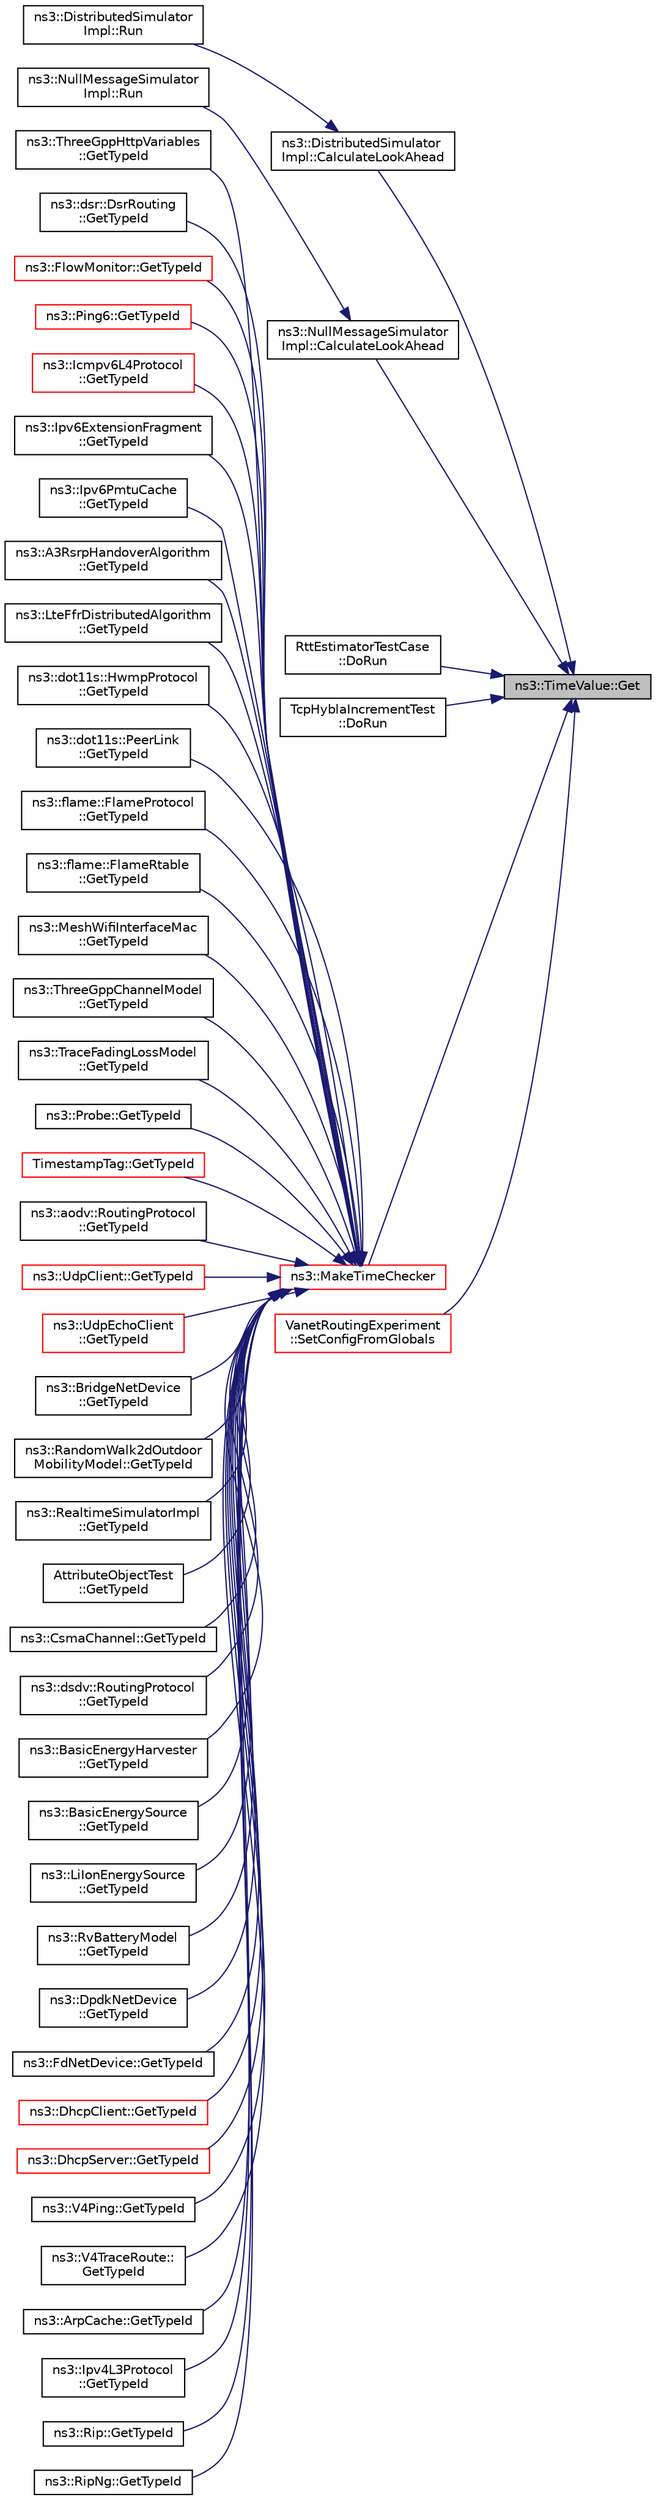 digraph "ns3::TimeValue::Get"
{
 // LATEX_PDF_SIZE
  edge [fontname="Helvetica",fontsize="10",labelfontname="Helvetica",labelfontsize="10"];
  node [fontname="Helvetica",fontsize="10",shape=record];
  rankdir="RL";
  Node1 [label="ns3::TimeValue::Get",height=0.2,width=0.4,color="black", fillcolor="grey75", style="filled", fontcolor="black",tooltip=" "];
  Node1 -> Node2 [dir="back",color="midnightblue",fontsize="10",style="solid",fontname="Helvetica"];
  Node2 [label="ns3::DistributedSimulator\lImpl::CalculateLookAhead",height=0.2,width=0.4,color="black", fillcolor="white", style="filled",URL="$classns3_1_1_distributed_simulator_impl.html#a9f0890339d4631f5eeda05ac46cc824f",tooltip="Calculate lookahead constraint based on network latency."];
  Node2 -> Node3 [dir="back",color="midnightblue",fontsize="10",style="solid",fontname="Helvetica"];
  Node3 [label="ns3::DistributedSimulator\lImpl::Run",height=0.2,width=0.4,color="black", fillcolor="white", style="filled",URL="$classns3_1_1_distributed_simulator_impl.html#a5a2cd016631eac7f93dba3b08ab0e0dd",tooltip="Run the simulation."];
  Node1 -> Node4 [dir="back",color="midnightblue",fontsize="10",style="solid",fontname="Helvetica"];
  Node4 [label="ns3::NullMessageSimulator\lImpl::CalculateLookAhead",height=0.2,width=0.4,color="black", fillcolor="white", style="filled",URL="$classns3_1_1_null_message_simulator_impl.html#af0601d38e69b1e21d89c7cfdc59896c8",tooltip="Calculate the lookahead allowable for this MPI task."];
  Node4 -> Node5 [dir="back",color="midnightblue",fontsize="10",style="solid",fontname="Helvetica"];
  Node5 [label="ns3::NullMessageSimulator\lImpl::Run",height=0.2,width=0.4,color="black", fillcolor="white", style="filled",URL="$classns3_1_1_null_message_simulator_impl.html#ab6919d906d7706a688b4452127860b77",tooltip="Run the simulation."];
  Node1 -> Node6 [dir="back",color="midnightblue",fontsize="10",style="solid",fontname="Helvetica"];
  Node6 [label="RttEstimatorTestCase\l::DoRun",height=0.2,width=0.4,color="black", fillcolor="white", style="filled",URL="$class_rtt_estimator_test_case.html#a0f7b32f862450cf750923c9be8ec0918",tooltip="Implementation to actually run this TestCase."];
  Node1 -> Node7 [dir="back",color="midnightblue",fontsize="10",style="solid",fontname="Helvetica"];
  Node7 [label="TcpHyblaIncrementTest\l::DoRun",height=0.2,width=0.4,color="black", fillcolor="white", style="filled",URL="$class_tcp_hybla_increment_test.html#a22a9600b99784b480e1b615803cf9b1c",tooltip="Implementation to actually run this TestCase."];
  Node1 -> Node8 [dir="back",color="midnightblue",fontsize="10",style="solid",fontname="Helvetica"];
  Node8 [label="ns3::MakeTimeChecker",height=0.2,width=0.4,color="red", fillcolor="white", style="filled",URL="$namespacens3.html#a7032965bd4afa578691d88c09e4481c1",tooltip="Helper to make a Time checker with bounded range."];
  Node8 -> Node9 [dir="back",color="midnightblue",fontsize="10",style="solid",fontname="Helvetica"];
  Node9 [label="ns3::ThreeGppHttpVariables\l::GetTypeId",height=0.2,width=0.4,color="black", fillcolor="white", style="filled",URL="$classns3_1_1_three_gpp_http_variables.html#a2380b83e08e24387feb3ad07c3ee89a4",tooltip="Returns the object TypeId."];
  Node8 -> Node10 [dir="back",color="midnightblue",fontsize="10",style="solid",fontname="Helvetica"];
  Node10 [label="ns3::dsr::DsrRouting\l::GetTypeId",height=0.2,width=0.4,color="black", fillcolor="white", style="filled",URL="$classns3_1_1dsr_1_1_dsr_routing.html#add1c578a2b05d4e9bdd3d983b2e3b4ae",tooltip="Get the type identificator."];
  Node8 -> Node11 [dir="back",color="midnightblue",fontsize="10",style="solid",fontname="Helvetica"];
  Node11 [label="ns3::FlowMonitor::GetTypeId",height=0.2,width=0.4,color="red", fillcolor="white", style="filled",URL="$classns3_1_1_flow_monitor.html#af008c9694678b4e7a1a7d979e71a7c1d",tooltip="Get the type ID."];
  Node8 -> Node13 [dir="back",color="midnightblue",fontsize="10",style="solid",fontname="Helvetica"];
  Node13 [label="ns3::Ping6::GetTypeId",height=0.2,width=0.4,color="red", fillcolor="white", style="filled",URL="$classns3_1_1_ping6.html#af2b53e78dac0154c580bdc9797e0fd0f",tooltip="Get the type ID."];
  Node8 -> Node15 [dir="back",color="midnightblue",fontsize="10",style="solid",fontname="Helvetica"];
  Node15 [label="ns3::Icmpv6L4Protocol\l::GetTypeId",height=0.2,width=0.4,color="red", fillcolor="white", style="filled",URL="$classns3_1_1_icmpv6_l4_protocol.html#ae9378d66f274973df9ddf3bd098499d7",tooltip="Get the type ID."];
  Node8 -> Node17 [dir="back",color="midnightblue",fontsize="10",style="solid",fontname="Helvetica"];
  Node17 [label="ns3::Ipv6ExtensionFragment\l::GetTypeId",height=0.2,width=0.4,color="black", fillcolor="white", style="filled",URL="$classns3_1_1_ipv6_extension_fragment.html#a4feb01a4a730944516ac8defa19877fd",tooltip="Get the type identificator."];
  Node8 -> Node18 [dir="back",color="midnightblue",fontsize="10",style="solid",fontname="Helvetica"];
  Node18 [label="ns3::Ipv6PmtuCache\l::GetTypeId",height=0.2,width=0.4,color="black", fillcolor="white", style="filled",URL="$classns3_1_1_ipv6_pmtu_cache.html#a9759ebeb559d35604c9333c8f75872fe",tooltip="Get the type ID."];
  Node8 -> Node19 [dir="back",color="midnightblue",fontsize="10",style="solid",fontname="Helvetica"];
  Node19 [label="ns3::A3RsrpHandoverAlgorithm\l::GetTypeId",height=0.2,width=0.4,color="black", fillcolor="white", style="filled",URL="$classns3_1_1_a3_rsrp_handover_algorithm.html#a360823d5e9ad02bb52aa7cb15b54c582",tooltip="Get the type ID."];
  Node8 -> Node20 [dir="back",color="midnightblue",fontsize="10",style="solid",fontname="Helvetica"];
  Node20 [label="ns3::LteFfrDistributedAlgorithm\l::GetTypeId",height=0.2,width=0.4,color="black", fillcolor="white", style="filled",URL="$classns3_1_1_lte_ffr_distributed_algorithm.html#abf49d8c3adcc0f00b867d236a1ad13ad",tooltip="Get the type ID."];
  Node8 -> Node21 [dir="back",color="midnightblue",fontsize="10",style="solid",fontname="Helvetica"];
  Node21 [label="ns3::dot11s::HwmpProtocol\l::GetTypeId",height=0.2,width=0.4,color="black", fillcolor="white", style="filled",URL="$classns3_1_1dot11s_1_1_hwmp_protocol.html#a78243b5b294c6ab278cc0acae95960ac",tooltip="Get the type ID."];
  Node8 -> Node22 [dir="back",color="midnightblue",fontsize="10",style="solid",fontname="Helvetica"];
  Node22 [label="ns3::dot11s::PeerLink\l::GetTypeId",height=0.2,width=0.4,color="black", fillcolor="white", style="filled",URL="$classns3_1_1dot11s_1_1_peer_link.html#a1618c74faacdb8178e93c24c7e01cbd0",tooltip="Get the type ID."];
  Node8 -> Node23 [dir="back",color="midnightblue",fontsize="10",style="solid",fontname="Helvetica"];
  Node23 [label="ns3::flame::FlameProtocol\l::GetTypeId",height=0.2,width=0.4,color="black", fillcolor="white", style="filled",URL="$classns3_1_1flame_1_1_flame_protocol.html#a3d2c4844248146480f9daf9668e14d48",tooltip="Get the type ID."];
  Node8 -> Node24 [dir="back",color="midnightblue",fontsize="10",style="solid",fontname="Helvetica"];
  Node24 [label="ns3::flame::FlameRtable\l::GetTypeId",height=0.2,width=0.4,color="black", fillcolor="white", style="filled",URL="$classns3_1_1flame_1_1_flame_rtable.html#a69e3f61f14c8493d4b73d9f5f43cd536",tooltip="Get the type ID."];
  Node8 -> Node25 [dir="back",color="midnightblue",fontsize="10",style="solid",fontname="Helvetica"];
  Node25 [label="ns3::MeshWifiInterfaceMac\l::GetTypeId",height=0.2,width=0.4,color="black", fillcolor="white", style="filled",URL="$classns3_1_1_mesh_wifi_interface_mac.html#ac8a895086b33d99018b3e5b5b2add731",tooltip="Get the type ID."];
  Node8 -> Node26 [dir="back",color="midnightblue",fontsize="10",style="solid",fontname="Helvetica"];
  Node26 [label="ns3::ThreeGppChannelModel\l::GetTypeId",height=0.2,width=0.4,color="black", fillcolor="white", style="filled",URL="$classns3_1_1_three_gpp_channel_model.html#ac9da49909816452a3f8025d3bc3d0447",tooltip="Get the type ID."];
  Node8 -> Node27 [dir="back",color="midnightblue",fontsize="10",style="solid",fontname="Helvetica"];
  Node27 [label="ns3::TraceFadingLossModel\l::GetTypeId",height=0.2,width=0.4,color="black", fillcolor="white", style="filled",URL="$classns3_1_1_trace_fading_loss_model.html#aa8fe58808a0d3b226bf0b18142cdc918",tooltip="Get the type ID."];
  Node8 -> Node28 [dir="back",color="midnightblue",fontsize="10",style="solid",fontname="Helvetica"];
  Node28 [label="ns3::Probe::GetTypeId",height=0.2,width=0.4,color="black", fillcolor="white", style="filled",URL="$classns3_1_1_probe.html#a3eb4f7558efaf5ec1869b53f2e87ab95",tooltip="Get the type ID."];
  Node8 -> Node29 [dir="back",color="midnightblue",fontsize="10",style="solid",fontname="Helvetica"];
  Node29 [label="TimestampTag::GetTypeId",height=0.2,width=0.4,color="red", fillcolor="white", style="filled",URL="$class_timestamp_tag.html#a16dd5cf72115c3d6a64915b9074b539e",tooltip=" "];
  Node8 -> Node31 [dir="back",color="midnightblue",fontsize="10",style="solid",fontname="Helvetica"];
  Node31 [label="ns3::aodv::RoutingProtocol\l::GetTypeId",height=0.2,width=0.4,color="black", fillcolor="white", style="filled",URL="$classns3_1_1aodv_1_1_routing_protocol.html#a430a9cb799a51fc76e8e1580edf5f413",tooltip="Get the type ID."];
  Node8 -> Node32 [dir="back",color="midnightblue",fontsize="10",style="solid",fontname="Helvetica"];
  Node32 [label="ns3::UdpClient::GetTypeId",height=0.2,width=0.4,color="red", fillcolor="white", style="filled",URL="$classns3_1_1_udp_client.html#adfc2de1bb83a6543cbaa60cc85a01049",tooltip="Get the type ID."];
  Node8 -> Node34 [dir="back",color="midnightblue",fontsize="10",style="solid",fontname="Helvetica"];
  Node34 [label="ns3::UdpEchoClient\l::GetTypeId",height=0.2,width=0.4,color="red", fillcolor="white", style="filled",URL="$classns3_1_1_udp_echo_client.html#a588785708510507df96ccef98df75adc",tooltip="Get the type ID."];
  Node8 -> Node36 [dir="back",color="midnightblue",fontsize="10",style="solid",fontname="Helvetica"];
  Node36 [label="ns3::BridgeNetDevice\l::GetTypeId",height=0.2,width=0.4,color="black", fillcolor="white", style="filled",URL="$classns3_1_1_bridge_net_device.html#a9c8adb9ce413618caaa052929b69a6c9",tooltip="Get the type ID."];
  Node8 -> Node37 [dir="back",color="midnightblue",fontsize="10",style="solid",fontname="Helvetica"];
  Node37 [label="ns3::RandomWalk2dOutdoor\lMobilityModel::GetTypeId",height=0.2,width=0.4,color="black", fillcolor="white", style="filled",URL="$classns3_1_1_random_walk2d_outdoor_mobility_model.html#aed09a47e52c999068d3c7bc5cb883ff8",tooltip="Register this type with the TypeId system."];
  Node8 -> Node38 [dir="back",color="midnightblue",fontsize="10",style="solid",fontname="Helvetica"];
  Node38 [label="ns3::RealtimeSimulatorImpl\l::GetTypeId",height=0.2,width=0.4,color="black", fillcolor="white", style="filled",URL="$classns3_1_1_realtime_simulator_impl.html#a9d7848bcebc8200ddbb5393bcd1f2064",tooltip="Get the registered TypeId for this class."];
  Node8 -> Node39 [dir="back",color="midnightblue",fontsize="10",style="solid",fontname="Helvetica"];
  Node39 [label="AttributeObjectTest\l::GetTypeId",height=0.2,width=0.4,color="black", fillcolor="white", style="filled",URL="$class_attribute_object_test.html#a1a3064dae19725ebd81d6da0a74e7021",tooltip=" "];
  Node8 -> Node40 [dir="back",color="midnightblue",fontsize="10",style="solid",fontname="Helvetica"];
  Node40 [label="ns3::CsmaChannel::GetTypeId",height=0.2,width=0.4,color="black", fillcolor="white", style="filled",URL="$classns3_1_1_csma_channel.html#a58ca8d59505018b8a4bfe9288bbd2066",tooltip="Get the type ID."];
  Node8 -> Node41 [dir="back",color="midnightblue",fontsize="10",style="solid",fontname="Helvetica"];
  Node41 [label="ns3::dsdv::RoutingProtocol\l::GetTypeId",height=0.2,width=0.4,color="black", fillcolor="white", style="filled",URL="$classns3_1_1dsdv_1_1_routing_protocol.html#a94877c474548735fa3764b89a86db709",tooltip="Get the type ID."];
  Node8 -> Node42 [dir="back",color="midnightblue",fontsize="10",style="solid",fontname="Helvetica"];
  Node42 [label="ns3::BasicEnergyHarvester\l::GetTypeId",height=0.2,width=0.4,color="black", fillcolor="white", style="filled",URL="$classns3_1_1_basic_energy_harvester.html#accbef0a2e6ad0d9f721b449561ecfd14",tooltip=" "];
  Node8 -> Node43 [dir="back",color="midnightblue",fontsize="10",style="solid",fontname="Helvetica"];
  Node43 [label="ns3::BasicEnergySource\l::GetTypeId",height=0.2,width=0.4,color="black", fillcolor="white", style="filled",URL="$classns3_1_1_basic_energy_source.html#aa8c6107bebcb44214d0aa99ca5aa842e",tooltip=" "];
  Node8 -> Node44 [dir="back",color="midnightblue",fontsize="10",style="solid",fontname="Helvetica"];
  Node44 [label="ns3::LiIonEnergySource\l::GetTypeId",height=0.2,width=0.4,color="black", fillcolor="white", style="filled",URL="$classns3_1_1_li_ion_energy_source.html#ae8939dafa5adcf6ad3528db1a479e829",tooltip=" "];
  Node8 -> Node45 [dir="back",color="midnightblue",fontsize="10",style="solid",fontname="Helvetica"];
  Node45 [label="ns3::RvBatteryModel\l::GetTypeId",height=0.2,width=0.4,color="black", fillcolor="white", style="filled",URL="$classns3_1_1_rv_battery_model.html#a427636046ac8a08ffe769cfe27239da2",tooltip=" "];
  Node8 -> Node46 [dir="back",color="midnightblue",fontsize="10",style="solid",fontname="Helvetica"];
  Node46 [label="ns3::DpdkNetDevice\l::GetTypeId",height=0.2,width=0.4,color="black", fillcolor="white", style="filled",URL="$classns3_1_1_dpdk_net_device.html#af73cce87919fe70396bfe3251c7289be",tooltip="Get the type ID."];
  Node8 -> Node47 [dir="back",color="midnightblue",fontsize="10",style="solid",fontname="Helvetica"];
  Node47 [label="ns3::FdNetDevice::GetTypeId",height=0.2,width=0.4,color="black", fillcolor="white", style="filled",URL="$classns3_1_1_fd_net_device.html#a8b80cb55852cbf8874d160bf2f4a3dc8",tooltip="Get the type ID."];
  Node8 -> Node48 [dir="back",color="midnightblue",fontsize="10",style="solid",fontname="Helvetica"];
  Node48 [label="ns3::DhcpClient::GetTypeId",height=0.2,width=0.4,color="red", fillcolor="white", style="filled",URL="$classns3_1_1_dhcp_client.html#af4b801f4060ffd201715c29114ccd31d",tooltip="Get the type ID."];
  Node8 -> Node50 [dir="back",color="midnightblue",fontsize="10",style="solid",fontname="Helvetica"];
  Node50 [label="ns3::DhcpServer::GetTypeId",height=0.2,width=0.4,color="red", fillcolor="white", style="filled",URL="$classns3_1_1_dhcp_server.html#a324fbf803981ce98509076f50ba271e1",tooltip="Get the type ID."];
  Node8 -> Node51 [dir="back",color="midnightblue",fontsize="10",style="solid",fontname="Helvetica"];
  Node51 [label="ns3::V4Ping::GetTypeId",height=0.2,width=0.4,color="black", fillcolor="white", style="filled",URL="$classns3_1_1_v4_ping.html#af207b6dc0ed793798083c34a1c388770",tooltip="Get the type ID."];
  Node8 -> Node52 [dir="back",color="midnightblue",fontsize="10",style="solid",fontname="Helvetica"];
  Node52 [label="ns3::V4TraceRoute::\lGetTypeId",height=0.2,width=0.4,color="black", fillcolor="white", style="filled",URL="$classns3_1_1_v4_trace_route.html#a4fbbae785928c9a84de56a1aed8254b9",tooltip="Get the type ID."];
  Node8 -> Node53 [dir="back",color="midnightblue",fontsize="10",style="solid",fontname="Helvetica"];
  Node53 [label="ns3::ArpCache::GetTypeId",height=0.2,width=0.4,color="black", fillcolor="white", style="filled",URL="$classns3_1_1_arp_cache.html#adc4d8785f0ea5a83b1248d580cfd9487",tooltip="Get the type ID."];
  Node8 -> Node54 [dir="back",color="midnightblue",fontsize="10",style="solid",fontname="Helvetica"];
  Node54 [label="ns3::Ipv4L3Protocol\l::GetTypeId",height=0.2,width=0.4,color="black", fillcolor="white", style="filled",URL="$classns3_1_1_ipv4_l3_protocol.html#a6ba2da2443b09b292b75aad2a52ecc4b",tooltip="Get the type ID."];
  Node8 -> Node55 [dir="back",color="midnightblue",fontsize="10",style="solid",fontname="Helvetica"];
  Node55 [label="ns3::Rip::GetTypeId",height=0.2,width=0.4,color="black", fillcolor="white", style="filled",URL="$classns3_1_1_rip.html#ace3389e07c4181ca5bc9c2ca5a4bab24",tooltip="Get the type ID."];
  Node8 -> Node56 [dir="back",color="midnightblue",fontsize="10",style="solid",fontname="Helvetica"];
  Node56 [label="ns3::RipNg::GetTypeId",height=0.2,width=0.4,color="black", fillcolor="white", style="filled",URL="$classns3_1_1_rip_ng.html#a4c5b07bdfcaaf3537f880d37a311a221",tooltip="Get the type ID."];
  Node1 -> Node129 [dir="back",color="midnightblue",fontsize="10",style="solid",fontname="Helvetica"];
  Node129 [label="VanetRoutingExperiment\l::SetConfigFromGlobals",height=0.2,width=0.4,color="red", fillcolor="white", style="filled",URL="$class_vanet_routing_experiment.html#ad5c3e299ed298366698f32684a84d4ec",tooltip="Set up configuration parameter from the global variables."];
}
